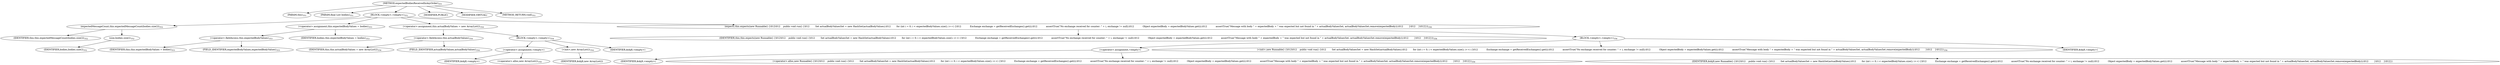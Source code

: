digraph "expectedBodiesReceivedInAnyOrder" {  
"858" [label = <(METHOD,expectedBodiesReceivedInAnyOrder)<SUB>351</SUB>> ]
"56" [label = <(PARAM,this)<SUB>351</SUB>> ]
"859" [label = <(PARAM,final List bodies)<SUB>351</SUB>> ]
"860" [label = <(BLOCK,&lt;empty&gt;,&lt;empty&gt;)<SUB>351</SUB>> ]
"861" [label = <(expectedMessageCount,this.expectedMessageCount(bodies.size()))<SUB>352</SUB>> ]
"55" [label = <(IDENTIFIER,this,this.expectedMessageCount(bodies.size()))<SUB>352</SUB>> ]
"862" [label = <(size,bodies.size())<SUB>352</SUB>> ]
"863" [label = <(IDENTIFIER,bodies,bodies.size())<SUB>352</SUB>> ]
"864" [label = <(&lt;operator&gt;.assignment,this.expectedBodyValues = bodies)<SUB>353</SUB>> ]
"865" [label = <(&lt;operator&gt;.fieldAccess,this.expectedBodyValues)<SUB>353</SUB>> ]
"57" [label = <(IDENTIFIER,this,this.expectedBodyValues = bodies)<SUB>353</SUB>> ]
"866" [label = <(FIELD_IDENTIFIER,expectedBodyValues,expectedBodyValues)<SUB>353</SUB>> ]
"867" [label = <(IDENTIFIER,bodies,this.expectedBodyValues = bodies)<SUB>353</SUB>> ]
"868" [label = <(&lt;operator&gt;.assignment,this.actualBodyValues = new ArrayList())<SUB>354</SUB>> ]
"869" [label = <(&lt;operator&gt;.fieldAccess,this.actualBodyValues)<SUB>354</SUB>> ]
"58" [label = <(IDENTIFIER,this,this.actualBodyValues = new ArrayList())<SUB>354</SUB>> ]
"870" [label = <(FIELD_IDENTIFIER,actualBodyValues,actualBodyValues)<SUB>354</SUB>> ]
"871" [label = <(BLOCK,&lt;empty&gt;,&lt;empty&gt;)<SUB>354</SUB>> ]
"872" [label = <(&lt;operator&gt;.assignment,&lt;empty&gt;)> ]
"873" [label = <(IDENTIFIER,$obj8,&lt;empty&gt;)> ]
"874" [label = <(&lt;operator&gt;.alloc,new ArrayList())<SUB>354</SUB>> ]
"875" [label = <(&lt;init&gt;,new ArrayList())<SUB>354</SUB>> ]
"876" [label = <(IDENTIFIER,$obj8,new ArrayList())> ]
"877" [label = <(IDENTIFIER,$obj8,&lt;empty&gt;)> ]
"878" [label = <(expects,this.expects(new Runnable() {\012\012    public void run() {\012        Set actualBodyValuesSet = new HashSet(actualBodyValues);\012        for (int i = 0; i &lt; expectedBodyValues.size(); i++) {\012            Exchange exchange = getReceivedExchanges().get(i);\012            assertTrue(&quot;No exchange received for counter: &quot; + i, exchange != null);\012            Object expectedBody = expectedBodyValues.get(i);\012            assertTrue(&quot;Message with body &quot; + expectedBody + &quot; was expected but not found in &quot; + actualBodyValuesSet, actualBodyValuesSet.remove(expectedBody));\012        }\012    }\012}))<SUB>356</SUB>> ]
"59" [label = <(IDENTIFIER,this,this.expects(new Runnable() {\012\012    public void run() {\012        Set actualBodyValuesSet = new HashSet(actualBodyValues);\012        for (int i = 0; i &lt; expectedBodyValues.size(); i++) {\012            Exchange exchange = getReceivedExchanges().get(i);\012            assertTrue(&quot;No exchange received for counter: &quot; + i, exchange != null);\012            Object expectedBody = expectedBodyValues.get(i);\012            assertTrue(&quot;Message with body &quot; + expectedBody + &quot; was expected but not found in &quot; + actualBodyValuesSet, actualBodyValuesSet.remove(expectedBody));\012        }\012    }\012}))<SUB>356</SUB>> ]
"879" [label = <(BLOCK,&lt;empty&gt;,&lt;empty&gt;)<SUB>356</SUB>> ]
"880" [label = <(&lt;operator&gt;.assignment,&lt;empty&gt;)> ]
"881" [label = <(IDENTIFIER,$obj9,&lt;empty&gt;)> ]
"882" [label = <(&lt;operator&gt;.alloc,new Runnable() {\012\012    public void run() {\012        Set actualBodyValuesSet = new HashSet(actualBodyValues);\012        for (int i = 0; i &lt; expectedBodyValues.size(); i++) {\012            Exchange exchange = getReceivedExchanges().get(i);\012            assertTrue(&quot;No exchange received for counter: &quot; + i, exchange != null);\012            Object expectedBody = expectedBodyValues.get(i);\012            assertTrue(&quot;Message with body &quot; + expectedBody + &quot; was expected but not found in &quot; + actualBodyValuesSet, actualBodyValuesSet.remove(expectedBody));\012        }\012    }\012})<SUB>356</SUB>> ]
"883" [label = <(&lt;init&gt;,new Runnable() {\012\012    public void run() {\012        Set actualBodyValuesSet = new HashSet(actualBodyValues);\012        for (int i = 0; i &lt; expectedBodyValues.size(); i++) {\012            Exchange exchange = getReceivedExchanges().get(i);\012            assertTrue(&quot;No exchange received for counter: &quot; + i, exchange != null);\012            Object expectedBody = expectedBodyValues.get(i);\012            assertTrue(&quot;Message with body &quot; + expectedBody + &quot; was expected but not found in &quot; + actualBodyValuesSet, actualBodyValuesSet.remove(expectedBody));\012        }\012    }\012})<SUB>356</SUB>> ]
"884" [label = <(IDENTIFIER,$obj9,new Runnable() {\012\012    public void run() {\012        Set actualBodyValuesSet = new HashSet(actualBodyValues);\012        for (int i = 0; i &lt; expectedBodyValues.size(); i++) {\012            Exchange exchange = getReceivedExchanges().get(i);\012            assertTrue(&quot;No exchange received for counter: &quot; + i, exchange != null);\012            Object expectedBody = expectedBodyValues.get(i);\012            assertTrue(&quot;Message with body &quot; + expectedBody + &quot; was expected but not found in &quot; + actualBodyValuesSet, actualBodyValuesSet.remove(expectedBody));\012        }\012    }\012})> ]
"885" [label = <(IDENTIFIER,$obj9,&lt;empty&gt;)> ]
"886" [label = <(MODIFIER,PUBLIC)> ]
"887" [label = <(MODIFIER,VIRTUAL)> ]
"888" [label = <(METHOD_RETURN,void)<SUB>351</SUB>> ]
  "858" -> "56" 
  "858" -> "859" 
  "858" -> "860" 
  "858" -> "886" 
  "858" -> "887" 
  "858" -> "888" 
  "860" -> "861" 
  "860" -> "864" 
  "860" -> "868" 
  "860" -> "878" 
  "861" -> "55" 
  "861" -> "862" 
  "862" -> "863" 
  "864" -> "865" 
  "864" -> "867" 
  "865" -> "57" 
  "865" -> "866" 
  "868" -> "869" 
  "868" -> "871" 
  "869" -> "58" 
  "869" -> "870" 
  "871" -> "872" 
  "871" -> "875" 
  "871" -> "877" 
  "872" -> "873" 
  "872" -> "874" 
  "875" -> "876" 
  "878" -> "59" 
  "878" -> "879" 
  "879" -> "880" 
  "879" -> "883" 
  "879" -> "885" 
  "880" -> "881" 
  "880" -> "882" 
  "883" -> "884" 
}
